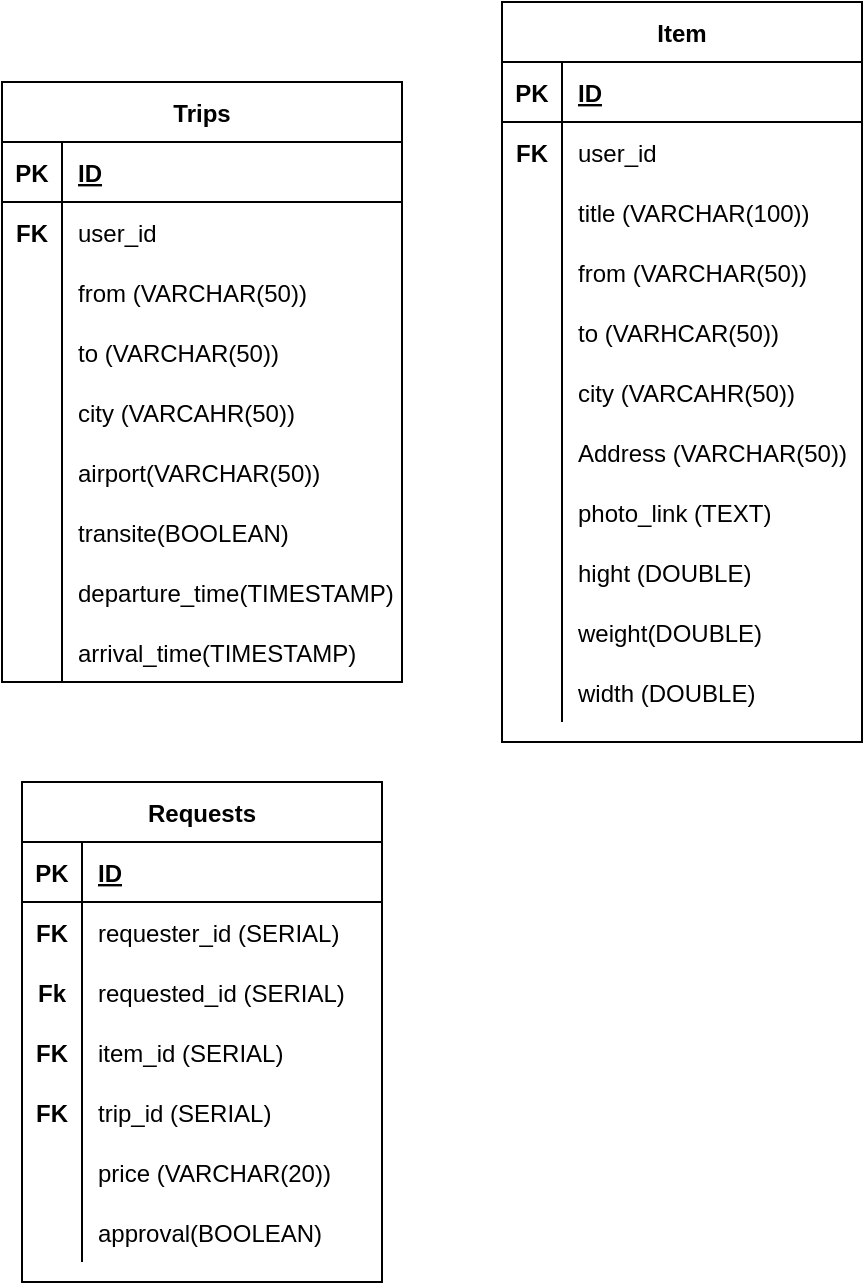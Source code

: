 <mxfile version="14.5.1" type="device"><diagram id="l56GrR6HsjU_w6foJ5bL" name="Page-1"><mxGraphModel dx="1185" dy="676" grid="1" gridSize="10" guides="1" tooltips="1" connect="1" arrows="1" fold="1" page="1" pageScale="1" pageWidth="850" pageHeight="1100" math="0" shadow="0"><root><mxCell id="0"/><mxCell id="1" parent="0"/><mxCell id="9e8tTPCdXjGmVWKpzkPj-1" value="Trips" style="shape=table;startSize=30;container=1;collapsible=1;childLayout=tableLayout;fixedRows=1;rowLines=0;fontStyle=1;align=center;resizeLast=1;" vertex="1" parent="1"><mxGeometry x="110" y="100" width="200" height="300" as="geometry"/></mxCell><mxCell id="9e8tTPCdXjGmVWKpzkPj-2" value="" style="shape=partialRectangle;collapsible=0;dropTarget=0;pointerEvents=0;fillColor=none;top=0;left=0;bottom=1;right=0;points=[[0,0.5],[1,0.5]];portConstraint=eastwest;" vertex="1" parent="9e8tTPCdXjGmVWKpzkPj-1"><mxGeometry y="30" width="200" height="30" as="geometry"/></mxCell><mxCell id="9e8tTPCdXjGmVWKpzkPj-3" value="PK" style="shape=partialRectangle;connectable=0;fillColor=none;top=0;left=0;bottom=0;right=0;fontStyle=1;overflow=hidden;" vertex="1" parent="9e8tTPCdXjGmVWKpzkPj-2"><mxGeometry width="30" height="30" as="geometry"/></mxCell><mxCell id="9e8tTPCdXjGmVWKpzkPj-4" value="ID" style="shape=partialRectangle;connectable=0;fillColor=none;top=0;left=0;bottom=0;right=0;align=left;spacingLeft=6;fontStyle=5;overflow=hidden;" vertex="1" parent="9e8tTPCdXjGmVWKpzkPj-2"><mxGeometry x="30" width="170" height="30" as="geometry"/></mxCell><mxCell id="9e8tTPCdXjGmVWKpzkPj-5" value="" style="shape=partialRectangle;collapsible=0;dropTarget=0;pointerEvents=0;fillColor=none;top=0;left=0;bottom=0;right=0;points=[[0,0.5],[1,0.5]];portConstraint=eastwest;" vertex="1" parent="9e8tTPCdXjGmVWKpzkPj-1"><mxGeometry y="60" width="200" height="30" as="geometry"/></mxCell><mxCell id="9e8tTPCdXjGmVWKpzkPj-6" value="FK" style="shape=partialRectangle;connectable=0;fillColor=none;top=0;left=0;bottom=0;right=0;editable=1;overflow=hidden;fontStyle=1" vertex="1" parent="9e8tTPCdXjGmVWKpzkPj-5"><mxGeometry width="30" height="30" as="geometry"/></mxCell><mxCell id="9e8tTPCdXjGmVWKpzkPj-7" value="user_id" style="shape=partialRectangle;connectable=0;fillColor=none;top=0;left=0;bottom=0;right=0;align=left;spacingLeft=6;overflow=hidden;" vertex="1" parent="9e8tTPCdXjGmVWKpzkPj-5"><mxGeometry x="30" width="170" height="30" as="geometry"/></mxCell><mxCell id="9e8tTPCdXjGmVWKpzkPj-8" value="" style="shape=partialRectangle;collapsible=0;dropTarget=0;pointerEvents=0;fillColor=none;top=0;left=0;bottom=0;right=0;points=[[0,0.5],[1,0.5]];portConstraint=eastwest;" vertex="1" parent="9e8tTPCdXjGmVWKpzkPj-1"><mxGeometry y="90" width="200" height="30" as="geometry"/></mxCell><mxCell id="9e8tTPCdXjGmVWKpzkPj-9" value="" style="shape=partialRectangle;connectable=0;fillColor=none;top=0;left=0;bottom=0;right=0;editable=1;overflow=hidden;" vertex="1" parent="9e8tTPCdXjGmVWKpzkPj-8"><mxGeometry width="30" height="30" as="geometry"/></mxCell><mxCell id="9e8tTPCdXjGmVWKpzkPj-10" value="from (VARCHAR(50))" style="shape=partialRectangle;connectable=0;fillColor=none;top=0;left=0;bottom=0;right=0;align=left;spacingLeft=6;overflow=hidden;" vertex="1" parent="9e8tTPCdXjGmVWKpzkPj-8"><mxGeometry x="30" width="170" height="30" as="geometry"/></mxCell><mxCell id="9e8tTPCdXjGmVWKpzkPj-11" value="" style="shape=partialRectangle;collapsible=0;dropTarget=0;pointerEvents=0;fillColor=none;top=0;left=0;bottom=0;right=0;points=[[0,0.5],[1,0.5]];portConstraint=eastwest;" vertex="1" parent="9e8tTPCdXjGmVWKpzkPj-1"><mxGeometry y="120" width="200" height="30" as="geometry"/></mxCell><mxCell id="9e8tTPCdXjGmVWKpzkPj-12" value="" style="shape=partialRectangle;connectable=0;fillColor=none;top=0;left=0;bottom=0;right=0;editable=1;overflow=hidden;" vertex="1" parent="9e8tTPCdXjGmVWKpzkPj-11"><mxGeometry width="30" height="30" as="geometry"/></mxCell><mxCell id="9e8tTPCdXjGmVWKpzkPj-13" value="to (VARCHAR(50))" style="shape=partialRectangle;connectable=0;fillColor=none;top=0;left=0;bottom=0;right=0;align=left;spacingLeft=6;overflow=hidden;" vertex="1" parent="9e8tTPCdXjGmVWKpzkPj-11"><mxGeometry x="30" width="170" height="30" as="geometry"/></mxCell><mxCell id="9e8tTPCdXjGmVWKpzkPj-27" value="" style="shape=partialRectangle;collapsible=0;dropTarget=0;pointerEvents=0;fillColor=none;top=0;left=0;bottom=0;right=0;points=[[0,0.5],[1,0.5]];portConstraint=eastwest;" vertex="1" parent="9e8tTPCdXjGmVWKpzkPj-1"><mxGeometry y="150" width="200" height="30" as="geometry"/></mxCell><mxCell id="9e8tTPCdXjGmVWKpzkPj-28" value="" style="shape=partialRectangle;connectable=0;fillColor=none;top=0;left=0;bottom=0;right=0;editable=1;overflow=hidden;" vertex="1" parent="9e8tTPCdXjGmVWKpzkPj-27"><mxGeometry width="30" height="30" as="geometry"/></mxCell><mxCell id="9e8tTPCdXjGmVWKpzkPj-29" value="city (VARCAHR(50))" style="shape=partialRectangle;connectable=0;fillColor=none;top=0;left=0;bottom=0;right=0;align=left;spacingLeft=6;overflow=hidden;" vertex="1" parent="9e8tTPCdXjGmVWKpzkPj-27"><mxGeometry x="30" width="170" height="30" as="geometry"/></mxCell><mxCell id="9e8tTPCdXjGmVWKpzkPj-30" value="" style="shape=partialRectangle;collapsible=0;dropTarget=0;pointerEvents=0;fillColor=none;top=0;left=0;bottom=0;right=0;points=[[0,0.5],[1,0.5]];portConstraint=eastwest;" vertex="1" parent="9e8tTPCdXjGmVWKpzkPj-1"><mxGeometry y="180" width="200" height="30" as="geometry"/></mxCell><mxCell id="9e8tTPCdXjGmVWKpzkPj-31" value="" style="shape=partialRectangle;connectable=0;fillColor=none;top=0;left=0;bottom=0;right=0;editable=1;overflow=hidden;" vertex="1" parent="9e8tTPCdXjGmVWKpzkPj-30"><mxGeometry width="30" height="30" as="geometry"/></mxCell><mxCell id="9e8tTPCdXjGmVWKpzkPj-32" value="airport(VARCHAR(50))" style="shape=partialRectangle;connectable=0;fillColor=none;top=0;left=0;bottom=0;right=0;align=left;spacingLeft=6;overflow=hidden;" vertex="1" parent="9e8tTPCdXjGmVWKpzkPj-30"><mxGeometry x="30" width="170" height="30" as="geometry"/></mxCell><mxCell id="9e8tTPCdXjGmVWKpzkPj-71" value="" style="shape=partialRectangle;collapsible=0;dropTarget=0;pointerEvents=0;fillColor=none;top=0;left=0;bottom=0;right=0;points=[[0,0.5],[1,0.5]];portConstraint=eastwest;" vertex="1" parent="9e8tTPCdXjGmVWKpzkPj-1"><mxGeometry y="210" width="200" height="30" as="geometry"/></mxCell><mxCell id="9e8tTPCdXjGmVWKpzkPj-72" value="" style="shape=partialRectangle;connectable=0;fillColor=none;top=0;left=0;bottom=0;right=0;editable=1;overflow=hidden;" vertex="1" parent="9e8tTPCdXjGmVWKpzkPj-71"><mxGeometry width="30" height="30" as="geometry"/></mxCell><mxCell id="9e8tTPCdXjGmVWKpzkPj-73" value="transite(BOOLEAN)" style="shape=partialRectangle;connectable=0;fillColor=none;top=0;left=0;bottom=0;right=0;align=left;spacingLeft=6;overflow=hidden;" vertex="1" parent="9e8tTPCdXjGmVWKpzkPj-71"><mxGeometry x="30" width="170" height="30" as="geometry"/></mxCell><mxCell id="9e8tTPCdXjGmVWKpzkPj-77" value="" style="shape=partialRectangle;collapsible=0;dropTarget=0;pointerEvents=0;fillColor=none;top=0;left=0;bottom=0;right=0;points=[[0,0.5],[1,0.5]];portConstraint=eastwest;" vertex="1" parent="9e8tTPCdXjGmVWKpzkPj-1"><mxGeometry y="240" width="200" height="30" as="geometry"/></mxCell><mxCell id="9e8tTPCdXjGmVWKpzkPj-78" value="" style="shape=partialRectangle;connectable=0;fillColor=none;top=0;left=0;bottom=0;right=0;editable=1;overflow=hidden;" vertex="1" parent="9e8tTPCdXjGmVWKpzkPj-77"><mxGeometry width="30" height="30" as="geometry"/></mxCell><mxCell id="9e8tTPCdXjGmVWKpzkPj-79" value="departure_time(TIMESTAMP)" style="shape=partialRectangle;connectable=0;fillColor=none;top=0;left=0;bottom=0;right=0;align=left;spacingLeft=6;overflow=hidden;" vertex="1" parent="9e8tTPCdXjGmVWKpzkPj-77"><mxGeometry x="30" width="170" height="30" as="geometry"/></mxCell><mxCell id="9e8tTPCdXjGmVWKpzkPj-80" value="" style="shape=partialRectangle;collapsible=0;dropTarget=0;pointerEvents=0;fillColor=none;top=0;left=0;bottom=0;right=0;points=[[0,0.5],[1,0.5]];portConstraint=eastwest;" vertex="1" parent="9e8tTPCdXjGmVWKpzkPj-1"><mxGeometry y="270" width="200" height="30" as="geometry"/></mxCell><mxCell id="9e8tTPCdXjGmVWKpzkPj-81" value="" style="shape=partialRectangle;connectable=0;fillColor=none;top=0;left=0;bottom=0;right=0;editable=1;overflow=hidden;" vertex="1" parent="9e8tTPCdXjGmVWKpzkPj-80"><mxGeometry width="30" height="30" as="geometry"/></mxCell><mxCell id="9e8tTPCdXjGmVWKpzkPj-82" value="arrival_time(TIMESTAMP)" style="shape=partialRectangle;connectable=0;fillColor=none;top=0;left=0;bottom=0;right=0;align=left;spacingLeft=6;overflow=hidden;" vertex="1" parent="9e8tTPCdXjGmVWKpzkPj-80"><mxGeometry x="30" width="170" height="30" as="geometry"/></mxCell><mxCell id="9e8tTPCdXjGmVWKpzkPj-83" value="Item" style="shape=table;startSize=30;container=1;collapsible=1;childLayout=tableLayout;fixedRows=1;rowLines=0;fontStyle=1;align=center;resizeLast=1;" vertex="1" parent="1"><mxGeometry x="360" y="60" width="180" height="370" as="geometry"/></mxCell><mxCell id="9e8tTPCdXjGmVWKpzkPj-84" value="" style="shape=partialRectangle;collapsible=0;dropTarget=0;pointerEvents=0;fillColor=none;top=0;left=0;bottom=1;right=0;points=[[0,0.5],[1,0.5]];portConstraint=eastwest;" vertex="1" parent="9e8tTPCdXjGmVWKpzkPj-83"><mxGeometry y="30" width="180" height="30" as="geometry"/></mxCell><mxCell id="9e8tTPCdXjGmVWKpzkPj-85" value="PK" style="shape=partialRectangle;connectable=0;fillColor=none;top=0;left=0;bottom=0;right=0;fontStyle=1;overflow=hidden;" vertex="1" parent="9e8tTPCdXjGmVWKpzkPj-84"><mxGeometry width="30" height="30" as="geometry"/></mxCell><mxCell id="9e8tTPCdXjGmVWKpzkPj-86" value="ID" style="shape=partialRectangle;connectable=0;fillColor=none;top=0;left=0;bottom=0;right=0;align=left;spacingLeft=6;fontStyle=5;overflow=hidden;" vertex="1" parent="9e8tTPCdXjGmVWKpzkPj-84"><mxGeometry x="30" width="150" height="30" as="geometry"/></mxCell><mxCell id="9e8tTPCdXjGmVWKpzkPj-87" value="" style="shape=partialRectangle;collapsible=0;dropTarget=0;pointerEvents=0;fillColor=none;top=0;left=0;bottom=0;right=0;points=[[0,0.5],[1,0.5]];portConstraint=eastwest;" vertex="1" parent="9e8tTPCdXjGmVWKpzkPj-83"><mxGeometry y="60" width="180" height="30" as="geometry"/></mxCell><mxCell id="9e8tTPCdXjGmVWKpzkPj-88" value="FK" style="shape=partialRectangle;connectable=0;fillColor=none;top=0;left=0;bottom=0;right=0;editable=1;overflow=hidden;fontStyle=1" vertex="1" parent="9e8tTPCdXjGmVWKpzkPj-87"><mxGeometry width="30" height="30" as="geometry"/></mxCell><mxCell id="9e8tTPCdXjGmVWKpzkPj-89" value="user_id" style="shape=partialRectangle;connectable=0;fillColor=none;top=0;left=0;bottom=0;right=0;align=left;spacingLeft=6;overflow=hidden;" vertex="1" parent="9e8tTPCdXjGmVWKpzkPj-87"><mxGeometry x="30" width="150" height="30" as="geometry"/></mxCell><mxCell id="9e8tTPCdXjGmVWKpzkPj-141" value="" style="shape=partialRectangle;collapsible=0;dropTarget=0;pointerEvents=0;fillColor=none;top=0;left=0;bottom=0;right=0;points=[[0,0.5],[1,0.5]];portConstraint=eastwest;" vertex="1" parent="9e8tTPCdXjGmVWKpzkPj-83"><mxGeometry y="90" width="180" height="30" as="geometry"/></mxCell><mxCell id="9e8tTPCdXjGmVWKpzkPj-142" value="" style="shape=partialRectangle;connectable=0;fillColor=none;top=0;left=0;bottom=0;right=0;editable=1;overflow=hidden;" vertex="1" parent="9e8tTPCdXjGmVWKpzkPj-141"><mxGeometry width="30" height="30" as="geometry"/></mxCell><mxCell id="9e8tTPCdXjGmVWKpzkPj-143" value="title (VARCHAR(100))" style="shape=partialRectangle;connectable=0;fillColor=none;top=0;left=0;bottom=0;right=0;align=left;spacingLeft=6;overflow=hidden;" vertex="1" parent="9e8tTPCdXjGmVWKpzkPj-141"><mxGeometry x="30" width="150" height="30" as="geometry"/></mxCell><mxCell id="9e8tTPCdXjGmVWKpzkPj-90" value="" style="shape=partialRectangle;collapsible=0;dropTarget=0;pointerEvents=0;fillColor=none;top=0;left=0;bottom=0;right=0;points=[[0,0.5],[1,0.5]];portConstraint=eastwest;" vertex="1" parent="9e8tTPCdXjGmVWKpzkPj-83"><mxGeometry y="120" width="180" height="30" as="geometry"/></mxCell><mxCell id="9e8tTPCdXjGmVWKpzkPj-91" value="" style="shape=partialRectangle;connectable=0;fillColor=none;top=0;left=0;bottom=0;right=0;editable=1;overflow=hidden;" vertex="1" parent="9e8tTPCdXjGmVWKpzkPj-90"><mxGeometry width="30" height="30" as="geometry"/></mxCell><mxCell id="9e8tTPCdXjGmVWKpzkPj-92" value="from (VARCHAR(50))" style="shape=partialRectangle;connectable=0;fillColor=none;top=0;left=0;bottom=0;right=0;align=left;spacingLeft=6;overflow=hidden;" vertex="1" parent="9e8tTPCdXjGmVWKpzkPj-90"><mxGeometry x="30" width="150" height="30" as="geometry"/></mxCell><mxCell id="9e8tTPCdXjGmVWKpzkPj-93" value="" style="shape=partialRectangle;collapsible=0;dropTarget=0;pointerEvents=0;fillColor=none;top=0;left=0;bottom=0;right=0;points=[[0,0.5],[1,0.5]];portConstraint=eastwest;" vertex="1" parent="9e8tTPCdXjGmVWKpzkPj-83"><mxGeometry y="150" width="180" height="30" as="geometry"/></mxCell><mxCell id="9e8tTPCdXjGmVWKpzkPj-94" value="" style="shape=partialRectangle;connectable=0;fillColor=none;top=0;left=0;bottom=0;right=0;editable=1;overflow=hidden;" vertex="1" parent="9e8tTPCdXjGmVWKpzkPj-93"><mxGeometry width="30" height="30" as="geometry"/></mxCell><mxCell id="9e8tTPCdXjGmVWKpzkPj-95" value="to (VARHCAR(50))" style="shape=partialRectangle;connectable=0;fillColor=none;top=0;left=0;bottom=0;right=0;align=left;spacingLeft=6;overflow=hidden;" vertex="1" parent="9e8tTPCdXjGmVWKpzkPj-93"><mxGeometry x="30" width="150" height="30" as="geometry"/></mxCell><mxCell id="9e8tTPCdXjGmVWKpzkPj-132" value="" style="shape=partialRectangle;collapsible=0;dropTarget=0;pointerEvents=0;fillColor=none;top=0;left=0;bottom=0;right=0;points=[[0,0.5],[1,0.5]];portConstraint=eastwest;" vertex="1" parent="9e8tTPCdXjGmVWKpzkPj-83"><mxGeometry y="180" width="180" height="30" as="geometry"/></mxCell><mxCell id="9e8tTPCdXjGmVWKpzkPj-133" value="" style="shape=partialRectangle;connectable=0;fillColor=none;top=0;left=0;bottom=0;right=0;editable=1;overflow=hidden;" vertex="1" parent="9e8tTPCdXjGmVWKpzkPj-132"><mxGeometry width="30" height="30" as="geometry"/></mxCell><mxCell id="9e8tTPCdXjGmVWKpzkPj-134" value="city (VARCAHR(50))" style="shape=partialRectangle;connectable=0;fillColor=none;top=0;left=0;bottom=0;right=0;align=left;spacingLeft=6;overflow=hidden;" vertex="1" parent="9e8tTPCdXjGmVWKpzkPj-132"><mxGeometry x="30" width="150" height="30" as="geometry"/></mxCell><mxCell id="9e8tTPCdXjGmVWKpzkPj-135" value="" style="shape=partialRectangle;collapsible=0;dropTarget=0;pointerEvents=0;fillColor=none;top=0;left=0;bottom=0;right=0;points=[[0,0.5],[1,0.5]];portConstraint=eastwest;" vertex="1" parent="9e8tTPCdXjGmVWKpzkPj-83"><mxGeometry y="210" width="180" height="30" as="geometry"/></mxCell><mxCell id="9e8tTPCdXjGmVWKpzkPj-136" value="" style="shape=partialRectangle;connectable=0;fillColor=none;top=0;left=0;bottom=0;right=0;editable=1;overflow=hidden;" vertex="1" parent="9e8tTPCdXjGmVWKpzkPj-135"><mxGeometry width="30" height="30" as="geometry"/></mxCell><mxCell id="9e8tTPCdXjGmVWKpzkPj-137" value="Address (VARCHAR(50))" style="shape=partialRectangle;connectable=0;fillColor=none;top=0;left=0;bottom=0;right=0;align=left;spacingLeft=6;overflow=hidden;" vertex="1" parent="9e8tTPCdXjGmVWKpzkPj-135"><mxGeometry x="30" width="150" height="30" as="geometry"/></mxCell><mxCell id="9e8tTPCdXjGmVWKpzkPj-138" value="" style="shape=partialRectangle;collapsible=0;dropTarget=0;pointerEvents=0;fillColor=none;top=0;left=0;bottom=0;right=0;points=[[0,0.5],[1,0.5]];portConstraint=eastwest;" vertex="1" parent="9e8tTPCdXjGmVWKpzkPj-83"><mxGeometry y="240" width="180" height="30" as="geometry"/></mxCell><mxCell id="9e8tTPCdXjGmVWKpzkPj-139" value="" style="shape=partialRectangle;connectable=0;fillColor=none;top=0;left=0;bottom=0;right=0;editable=1;overflow=hidden;" vertex="1" parent="9e8tTPCdXjGmVWKpzkPj-138"><mxGeometry width="30" height="30" as="geometry"/></mxCell><mxCell id="9e8tTPCdXjGmVWKpzkPj-140" value="photo_link (TEXT)" style="shape=partialRectangle;connectable=0;fillColor=none;top=0;left=0;bottom=0;right=0;align=left;spacingLeft=6;overflow=hidden;" vertex="1" parent="9e8tTPCdXjGmVWKpzkPj-138"><mxGeometry x="30" width="150" height="30" as="geometry"/></mxCell><mxCell id="9e8tTPCdXjGmVWKpzkPj-144" value="" style="shape=partialRectangle;collapsible=0;dropTarget=0;pointerEvents=0;fillColor=none;top=0;left=0;bottom=0;right=0;points=[[0,0.5],[1,0.5]];portConstraint=eastwest;" vertex="1" parent="9e8tTPCdXjGmVWKpzkPj-83"><mxGeometry y="270" width="180" height="30" as="geometry"/></mxCell><mxCell id="9e8tTPCdXjGmVWKpzkPj-145" value="" style="shape=partialRectangle;connectable=0;fillColor=none;top=0;left=0;bottom=0;right=0;editable=1;overflow=hidden;" vertex="1" parent="9e8tTPCdXjGmVWKpzkPj-144"><mxGeometry width="30" height="30" as="geometry"/></mxCell><mxCell id="9e8tTPCdXjGmVWKpzkPj-146" value="hight (DOUBLE)" style="shape=partialRectangle;connectable=0;fillColor=none;top=0;left=0;bottom=0;right=0;align=left;spacingLeft=6;overflow=hidden;" vertex="1" parent="9e8tTPCdXjGmVWKpzkPj-144"><mxGeometry x="30" width="150" height="30" as="geometry"/></mxCell><mxCell id="9e8tTPCdXjGmVWKpzkPj-147" value="" style="shape=partialRectangle;collapsible=0;dropTarget=0;pointerEvents=0;fillColor=none;top=0;left=0;bottom=0;right=0;points=[[0,0.5],[1,0.5]];portConstraint=eastwest;" vertex="1" parent="9e8tTPCdXjGmVWKpzkPj-83"><mxGeometry y="300" width="180" height="30" as="geometry"/></mxCell><mxCell id="9e8tTPCdXjGmVWKpzkPj-148" value="" style="shape=partialRectangle;connectable=0;fillColor=none;top=0;left=0;bottom=0;right=0;editable=1;overflow=hidden;" vertex="1" parent="9e8tTPCdXjGmVWKpzkPj-147"><mxGeometry width="30" height="30" as="geometry"/></mxCell><mxCell id="9e8tTPCdXjGmVWKpzkPj-149" value="weight(DOUBLE)" style="shape=partialRectangle;connectable=0;fillColor=none;top=0;left=0;bottom=0;right=0;align=left;spacingLeft=6;overflow=hidden;" vertex="1" parent="9e8tTPCdXjGmVWKpzkPj-147"><mxGeometry x="30" width="150" height="30" as="geometry"/></mxCell><mxCell id="9e8tTPCdXjGmVWKpzkPj-150" value="" style="shape=partialRectangle;collapsible=0;dropTarget=0;pointerEvents=0;fillColor=none;top=0;left=0;bottom=0;right=0;points=[[0,0.5],[1,0.5]];portConstraint=eastwest;" vertex="1" parent="9e8tTPCdXjGmVWKpzkPj-83"><mxGeometry y="330" width="180" height="30" as="geometry"/></mxCell><mxCell id="9e8tTPCdXjGmVWKpzkPj-151" value="" style="shape=partialRectangle;connectable=0;fillColor=none;top=0;left=0;bottom=0;right=0;editable=1;overflow=hidden;" vertex="1" parent="9e8tTPCdXjGmVWKpzkPj-150"><mxGeometry width="30" height="30" as="geometry"/></mxCell><mxCell id="9e8tTPCdXjGmVWKpzkPj-152" value="width (DOUBLE)" style="shape=partialRectangle;connectable=0;fillColor=none;top=0;left=0;bottom=0;right=0;align=left;spacingLeft=6;overflow=hidden;" vertex="1" parent="9e8tTPCdXjGmVWKpzkPj-150"><mxGeometry x="30" width="150" height="30" as="geometry"/></mxCell><mxCell id="9e8tTPCdXjGmVWKpzkPj-153" value="Requests" style="shape=table;startSize=30;container=1;collapsible=1;childLayout=tableLayout;fixedRows=1;rowLines=0;fontStyle=1;align=center;resizeLast=1;" vertex="1" parent="1"><mxGeometry x="120" y="450" width="180" height="250" as="geometry"/></mxCell><mxCell id="9e8tTPCdXjGmVWKpzkPj-154" value="" style="shape=partialRectangle;collapsible=0;dropTarget=0;pointerEvents=0;fillColor=none;top=0;left=0;bottom=1;right=0;points=[[0,0.5],[1,0.5]];portConstraint=eastwest;" vertex="1" parent="9e8tTPCdXjGmVWKpzkPj-153"><mxGeometry y="30" width="180" height="30" as="geometry"/></mxCell><mxCell id="9e8tTPCdXjGmVWKpzkPj-155" value="PK" style="shape=partialRectangle;connectable=0;fillColor=none;top=0;left=0;bottom=0;right=0;fontStyle=1;overflow=hidden;" vertex="1" parent="9e8tTPCdXjGmVWKpzkPj-154"><mxGeometry width="30" height="30" as="geometry"/></mxCell><mxCell id="9e8tTPCdXjGmVWKpzkPj-156" value="ID" style="shape=partialRectangle;connectable=0;fillColor=none;top=0;left=0;bottom=0;right=0;align=left;spacingLeft=6;fontStyle=5;overflow=hidden;" vertex="1" parent="9e8tTPCdXjGmVWKpzkPj-154"><mxGeometry x="30" width="150" height="30" as="geometry"/></mxCell><mxCell id="9e8tTPCdXjGmVWKpzkPj-157" value="" style="shape=partialRectangle;collapsible=0;dropTarget=0;pointerEvents=0;fillColor=none;top=0;left=0;bottom=0;right=0;points=[[0,0.5],[1,0.5]];portConstraint=eastwest;" vertex="1" parent="9e8tTPCdXjGmVWKpzkPj-153"><mxGeometry y="60" width="180" height="30" as="geometry"/></mxCell><mxCell id="9e8tTPCdXjGmVWKpzkPj-158" value="FK" style="shape=partialRectangle;connectable=0;fillColor=none;top=0;left=0;bottom=0;right=0;editable=1;overflow=hidden;fontStyle=1" vertex="1" parent="9e8tTPCdXjGmVWKpzkPj-157"><mxGeometry width="30" height="30" as="geometry"/></mxCell><mxCell id="9e8tTPCdXjGmVWKpzkPj-159" value="requester_id (SERIAL)" style="shape=partialRectangle;connectable=0;fillColor=none;top=0;left=0;bottom=0;right=0;align=left;spacingLeft=6;overflow=hidden;" vertex="1" parent="9e8tTPCdXjGmVWKpzkPj-157"><mxGeometry x="30" width="150" height="30" as="geometry"/></mxCell><mxCell id="9e8tTPCdXjGmVWKpzkPj-160" value="" style="shape=partialRectangle;collapsible=0;dropTarget=0;pointerEvents=0;fillColor=none;top=0;left=0;bottom=0;right=0;points=[[0,0.5],[1,0.5]];portConstraint=eastwest;" vertex="1" parent="9e8tTPCdXjGmVWKpzkPj-153"><mxGeometry y="90" width="180" height="30" as="geometry"/></mxCell><mxCell id="9e8tTPCdXjGmVWKpzkPj-161" value="Fk" style="shape=partialRectangle;connectable=0;fillColor=none;top=0;left=0;bottom=0;right=0;editable=1;overflow=hidden;fontStyle=1" vertex="1" parent="9e8tTPCdXjGmVWKpzkPj-160"><mxGeometry width="30" height="30" as="geometry"/></mxCell><mxCell id="9e8tTPCdXjGmVWKpzkPj-162" value="requested_id (SERIAL)" style="shape=partialRectangle;connectable=0;fillColor=none;top=0;left=0;bottom=0;right=0;align=left;spacingLeft=6;overflow=hidden;" vertex="1" parent="9e8tTPCdXjGmVWKpzkPj-160"><mxGeometry x="30" width="150" height="30" as="geometry"/></mxCell><mxCell id="9e8tTPCdXjGmVWKpzkPj-163" value="" style="shape=partialRectangle;collapsible=0;dropTarget=0;pointerEvents=0;fillColor=none;top=0;left=0;bottom=0;right=0;points=[[0,0.5],[1,0.5]];portConstraint=eastwest;" vertex="1" parent="9e8tTPCdXjGmVWKpzkPj-153"><mxGeometry y="120" width="180" height="30" as="geometry"/></mxCell><mxCell id="9e8tTPCdXjGmVWKpzkPj-164" value="FK" style="shape=partialRectangle;connectable=0;fillColor=none;top=0;left=0;bottom=0;right=0;editable=1;overflow=hidden;fontStyle=1" vertex="1" parent="9e8tTPCdXjGmVWKpzkPj-163"><mxGeometry width="30" height="30" as="geometry"/></mxCell><mxCell id="9e8tTPCdXjGmVWKpzkPj-165" value="item_id (SERIAL)" style="shape=partialRectangle;connectable=0;fillColor=none;top=0;left=0;bottom=0;right=0;align=left;spacingLeft=6;overflow=hidden;" vertex="1" parent="9e8tTPCdXjGmVWKpzkPj-163"><mxGeometry x="30" width="150" height="30" as="geometry"/></mxCell><mxCell id="9e8tTPCdXjGmVWKpzkPj-166" value="" style="shape=partialRectangle;collapsible=0;dropTarget=0;pointerEvents=0;fillColor=none;top=0;left=0;bottom=0;right=0;points=[[0,0.5],[1,0.5]];portConstraint=eastwest;" vertex="1" parent="9e8tTPCdXjGmVWKpzkPj-153"><mxGeometry y="150" width="180" height="30" as="geometry"/></mxCell><mxCell id="9e8tTPCdXjGmVWKpzkPj-167" value="FK" style="shape=partialRectangle;connectable=0;fillColor=none;top=0;left=0;bottom=0;right=0;editable=1;overflow=hidden;fontStyle=1" vertex="1" parent="9e8tTPCdXjGmVWKpzkPj-166"><mxGeometry width="30" height="30" as="geometry"/></mxCell><mxCell id="9e8tTPCdXjGmVWKpzkPj-168" value="trip_id (SERIAL)" style="shape=partialRectangle;connectable=0;fillColor=none;top=0;left=0;bottom=0;right=0;align=left;spacingLeft=6;overflow=hidden;" vertex="1" parent="9e8tTPCdXjGmVWKpzkPj-166"><mxGeometry x="30" width="150" height="30" as="geometry"/></mxCell><mxCell id="9e8tTPCdXjGmVWKpzkPj-169" value="" style="shape=partialRectangle;collapsible=0;dropTarget=0;pointerEvents=0;fillColor=none;top=0;left=0;bottom=0;right=0;points=[[0,0.5],[1,0.5]];portConstraint=eastwest;" vertex="1" parent="9e8tTPCdXjGmVWKpzkPj-153"><mxGeometry y="180" width="180" height="30" as="geometry"/></mxCell><mxCell id="9e8tTPCdXjGmVWKpzkPj-170" value="" style="shape=partialRectangle;connectable=0;fillColor=none;top=0;left=0;bottom=0;right=0;editable=1;overflow=hidden;" vertex="1" parent="9e8tTPCdXjGmVWKpzkPj-169"><mxGeometry width="30" height="30" as="geometry"/></mxCell><mxCell id="9e8tTPCdXjGmVWKpzkPj-171" value="price (VARCHAR(20))" style="shape=partialRectangle;connectable=0;fillColor=none;top=0;left=0;bottom=0;right=0;align=left;spacingLeft=6;overflow=hidden;" vertex="1" parent="9e8tTPCdXjGmVWKpzkPj-169"><mxGeometry x="30" width="150" height="30" as="geometry"/></mxCell><mxCell id="9e8tTPCdXjGmVWKpzkPj-188" value="" style="shape=partialRectangle;collapsible=0;dropTarget=0;pointerEvents=0;fillColor=none;top=0;left=0;bottom=0;right=0;points=[[0,0.5],[1,0.5]];portConstraint=eastwest;" vertex="1" parent="9e8tTPCdXjGmVWKpzkPj-153"><mxGeometry y="210" width="180" height="30" as="geometry"/></mxCell><mxCell id="9e8tTPCdXjGmVWKpzkPj-189" value="" style="shape=partialRectangle;connectable=0;fillColor=none;top=0;left=0;bottom=0;right=0;editable=1;overflow=hidden;" vertex="1" parent="9e8tTPCdXjGmVWKpzkPj-188"><mxGeometry width="30" height="30" as="geometry"/></mxCell><mxCell id="9e8tTPCdXjGmVWKpzkPj-190" value="approval(BOOLEAN)" style="shape=partialRectangle;connectable=0;fillColor=none;top=0;left=0;bottom=0;right=0;align=left;spacingLeft=6;overflow=hidden;" vertex="1" parent="9e8tTPCdXjGmVWKpzkPj-188"><mxGeometry x="30" width="150" height="30" as="geometry"/></mxCell></root></mxGraphModel></diagram></mxfile>